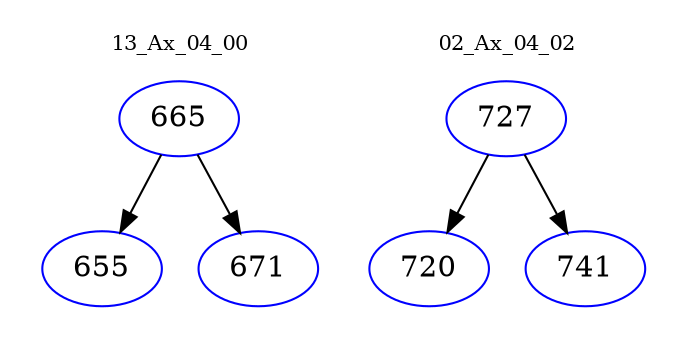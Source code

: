 digraph{
subgraph cluster_0 {
color = white
label = "13_Ax_04_00";
fontsize=10;
T0_665 [label="665", color="blue"]
T0_665 -> T0_655 [color="black"]
T0_655 [label="655", color="blue"]
T0_665 -> T0_671 [color="black"]
T0_671 [label="671", color="blue"]
}
subgraph cluster_1 {
color = white
label = "02_Ax_04_02";
fontsize=10;
T1_727 [label="727", color="blue"]
T1_727 -> T1_720 [color="black"]
T1_720 [label="720", color="blue"]
T1_727 -> T1_741 [color="black"]
T1_741 [label="741", color="blue"]
}
}

